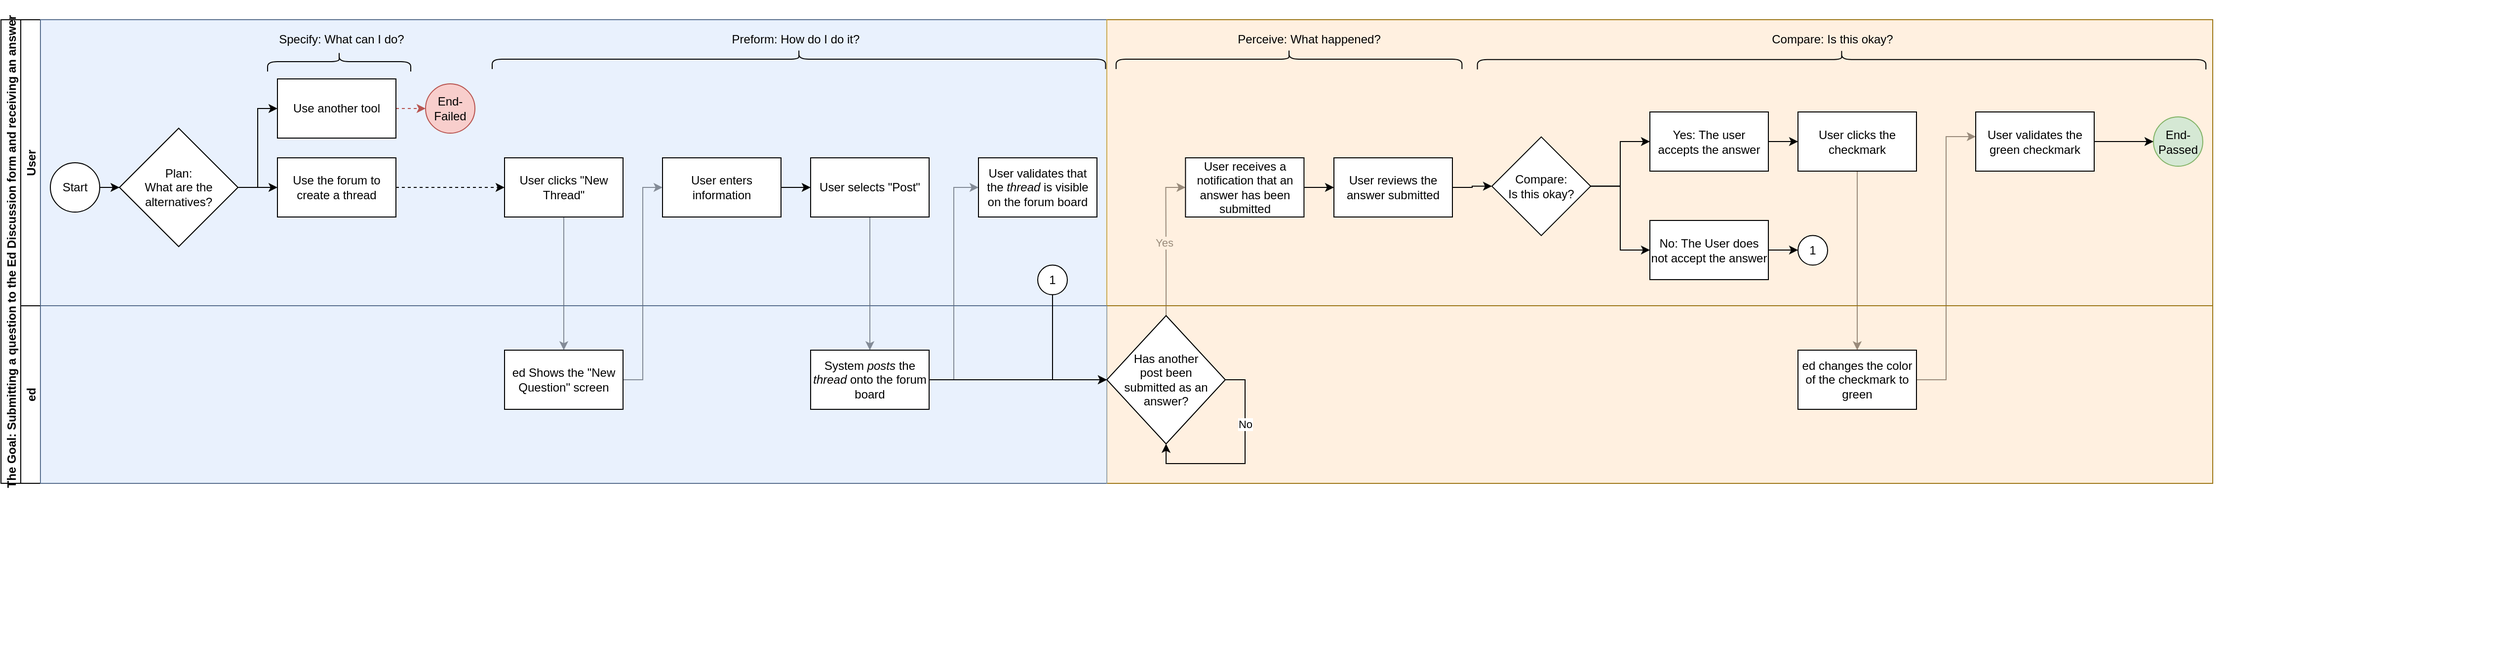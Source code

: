 <mxfile version="15.1.1" type="github">
  <diagram id="bCmKNj5f7RHXgJ8beAIc" name="Page-1">
    <mxGraphModel dx="3235" dy="2016" grid="1" gridSize="10" guides="1" tooltips="1" connect="1" arrows="1" fold="1" page="1" pageScale="1" pageWidth="850" pageHeight="1100" math="0" shadow="0">
      <root>
        <mxCell id="0" />
        <mxCell id="1" parent="0" />
        <mxCell id="VxFZvD04OOv--FYoLjof-6" value="" style="group;dashed=1;" vertex="1" connectable="0" parent="1">
          <mxGeometry x="-440" y="-210" width="2530" height="658.75" as="geometry" />
        </mxCell>
        <mxCell id="VxFZvD04OOv--FYoLjof-1" value="The Goal: Submitting a question to the Ed Discussion form and receiving an answer" style="swimlane;childLayout=stackLayout;resizeParent=1;resizeParentMax=0;horizontal=0;startSize=20;horizontalStack=0;" vertex="1" parent="VxFZvD04OOv--FYoLjof-6">
          <mxGeometry y="20" width="2240" height="470" as="geometry" />
        </mxCell>
        <mxCell id="VxFZvD04OOv--FYoLjof-47" style="edgeStyle=orthogonalEdgeStyle;rounded=0;orthogonalLoop=1;jettySize=auto;html=1;exitX=0.5;exitY=1;exitDx=0;exitDy=0;entryX=0.5;entryY=0;entryDx=0;entryDy=0;" edge="1" parent="VxFZvD04OOv--FYoLjof-1" source="VxFZvD04OOv--FYoLjof-18" target="VxFZvD04OOv--FYoLjof-19">
          <mxGeometry relative="1" as="geometry" />
        </mxCell>
        <mxCell id="VxFZvD04OOv--FYoLjof-48" style="edgeStyle=orthogonalEdgeStyle;rounded=0;orthogonalLoop=1;jettySize=auto;html=1;exitX=1;exitY=0.5;exitDx=0;exitDy=0;entryX=0;entryY=0.5;entryDx=0;entryDy=0;" edge="1" parent="VxFZvD04OOv--FYoLjof-1" source="VxFZvD04OOv--FYoLjof-19" target="VxFZvD04OOv--FYoLjof-20">
          <mxGeometry relative="1" as="geometry" />
        </mxCell>
        <mxCell id="VxFZvD04OOv--FYoLjof-50" style="edgeStyle=orthogonalEdgeStyle;rounded=0;orthogonalLoop=1;jettySize=auto;html=1;exitX=0.5;exitY=1;exitDx=0;exitDy=0;entryX=0.5;entryY=0;entryDx=0;entryDy=0;" edge="1" parent="VxFZvD04OOv--FYoLjof-1" source="VxFZvD04OOv--FYoLjof-21" target="VxFZvD04OOv--FYoLjof-22">
          <mxGeometry relative="1" as="geometry" />
        </mxCell>
        <mxCell id="VxFZvD04OOv--FYoLjof-51" style="edgeStyle=orthogonalEdgeStyle;rounded=0;orthogonalLoop=1;jettySize=auto;html=1;exitX=1;exitY=0.5;exitDx=0;exitDy=0;entryX=0;entryY=0.5;entryDx=0;entryDy=0;" edge="1" parent="VxFZvD04OOv--FYoLjof-1" source="VxFZvD04OOv--FYoLjof-22" target="VxFZvD04OOv--FYoLjof-24">
          <mxGeometry relative="1" as="geometry" />
        </mxCell>
        <mxCell id="VxFZvD04OOv--FYoLjof-55" style="edgeStyle=orthogonalEdgeStyle;rounded=0;orthogonalLoop=1;jettySize=auto;html=1;exitX=0.5;exitY=0;exitDx=0;exitDy=0;entryX=0;entryY=0.5;entryDx=0;entryDy=0;" edge="1" parent="VxFZvD04OOv--FYoLjof-1" source="VxFZvD04OOv--FYoLjof-23" target="VxFZvD04OOv--FYoLjof-54">
          <mxGeometry relative="1" as="geometry" />
        </mxCell>
        <mxCell id="VxFZvD04OOv--FYoLjof-62" value="Yes" style="edgeLabel;html=1;align=center;verticalAlign=middle;resizable=0;points=[];" vertex="1" connectable="0" parent="VxFZvD04OOv--FYoLjof-55">
          <mxGeometry x="-0.535" y="2" relative="1" as="geometry">
            <mxPoint y="-39" as="offset" />
          </mxGeometry>
        </mxCell>
        <mxCell id="VxFZvD04OOv--FYoLjof-75" style="edgeStyle=orthogonalEdgeStyle;rounded=0;orthogonalLoop=1;jettySize=auto;html=1;exitX=0.5;exitY=1;exitDx=0;exitDy=0;entryX=0.5;entryY=0;entryDx=0;entryDy=0;" edge="1" parent="VxFZvD04OOv--FYoLjof-1" source="VxFZvD04OOv--FYoLjof-69" target="VxFZvD04OOv--FYoLjof-70">
          <mxGeometry relative="1" as="geometry" />
        </mxCell>
        <mxCell id="VxFZvD04OOv--FYoLjof-76" style="edgeStyle=orthogonalEdgeStyle;rounded=0;orthogonalLoop=1;jettySize=auto;html=1;exitX=1;exitY=0.5;exitDx=0;exitDy=0;entryX=0;entryY=0.417;entryDx=0;entryDy=0;entryPerimeter=0;" edge="1" parent="VxFZvD04OOv--FYoLjof-1" source="VxFZvD04OOv--FYoLjof-70" target="VxFZvD04OOv--FYoLjof-71">
          <mxGeometry relative="1" as="geometry" />
        </mxCell>
        <mxCell id="VxFZvD04OOv--FYoLjof-2" value="User" style="swimlane;startSize=20;horizontal=0;" vertex="1" parent="VxFZvD04OOv--FYoLjof-1">
          <mxGeometry x="20" width="2220" height="290" as="geometry" />
        </mxCell>
        <mxCell id="VxFZvD04OOv--FYoLjof-97" value="" style="rounded=0;whiteSpace=wrap;html=1;strokeColor=#6c8ebf;fillColor=#dae8fc;opacity=60;" vertex="1" parent="VxFZvD04OOv--FYoLjof-2">
          <mxGeometry x="20" width="1080" height="290" as="geometry" />
        </mxCell>
        <mxCell id="VxFZvD04OOv--FYoLjof-98" value="" style="rounded=0;whiteSpace=wrap;html=1;fillColor=#ffe6cc;strokeColor=#d79b00;opacity=60;" vertex="1" parent="VxFZvD04OOv--FYoLjof-2">
          <mxGeometry x="1100" width="1120" height="290" as="geometry" />
        </mxCell>
        <mxCell id="VxFZvD04OOv--FYoLjof-40" value="" style="edgeStyle=orthogonalEdgeStyle;rounded=0;orthogonalLoop=1;jettySize=auto;html=1;" edge="1" parent="VxFZvD04OOv--FYoLjof-2" source="VxFZvD04OOv--FYoLjof-7" target="VxFZvD04OOv--FYoLjof-9">
          <mxGeometry relative="1" as="geometry" />
        </mxCell>
        <mxCell id="VxFZvD04OOv--FYoLjof-7" value="Start" style="ellipse;whiteSpace=wrap;html=1;aspect=fixed;" vertex="1" parent="VxFZvD04OOv--FYoLjof-2">
          <mxGeometry x="30" y="145" width="50" height="50" as="geometry" />
        </mxCell>
        <mxCell id="VxFZvD04OOv--FYoLjof-41" value="" style="edgeStyle=orthogonalEdgeStyle;rounded=0;orthogonalLoop=1;jettySize=auto;html=1;entryX=0;entryY=0.5;entryDx=0;entryDy=0;" edge="1" parent="VxFZvD04OOv--FYoLjof-2" source="VxFZvD04OOv--FYoLjof-9" target="VxFZvD04OOv--FYoLjof-11">
          <mxGeometry relative="1" as="geometry">
            <Array as="points">
              <mxPoint x="240" y="170" />
              <mxPoint x="240" y="90" />
            </Array>
          </mxGeometry>
        </mxCell>
        <mxCell id="VxFZvD04OOv--FYoLjof-80" style="edgeStyle=orthogonalEdgeStyle;rounded=0;orthogonalLoop=1;jettySize=auto;html=1;exitX=1;exitY=0.5;exitDx=0;exitDy=0;entryX=0;entryY=0.5;entryDx=0;entryDy=0;" edge="1" parent="VxFZvD04OOv--FYoLjof-2" source="VxFZvD04OOv--FYoLjof-9" target="VxFZvD04OOv--FYoLjof-10">
          <mxGeometry relative="1" as="geometry" />
        </mxCell>
        <mxCell id="VxFZvD04OOv--FYoLjof-9" value="&lt;span&gt;Plan:&lt;/span&gt;&lt;br&gt;&lt;span&gt;What are the alternatives?&lt;/span&gt;" style="rhombus;whiteSpace=wrap;html=1;" vertex="1" parent="VxFZvD04OOv--FYoLjof-2">
          <mxGeometry x="100" y="110" width="120" height="120" as="geometry" />
        </mxCell>
        <mxCell id="VxFZvD04OOv--FYoLjof-46" value="" style="edgeStyle=orthogonalEdgeStyle;rounded=0;orthogonalLoop=1;jettySize=auto;html=1;dashed=1;" edge="1" parent="VxFZvD04OOv--FYoLjof-2" source="VxFZvD04OOv--FYoLjof-10" target="VxFZvD04OOv--FYoLjof-18">
          <mxGeometry relative="1" as="geometry" />
        </mxCell>
        <mxCell id="VxFZvD04OOv--FYoLjof-10" value="Use the forum to create a thread" style="rounded=0;whiteSpace=wrap;html=1;" vertex="1" parent="VxFZvD04OOv--FYoLjof-2">
          <mxGeometry x="260" y="140" width="120" height="60" as="geometry" />
        </mxCell>
        <mxCell id="VxFZvD04OOv--FYoLjof-60" style="edgeStyle=orthogonalEdgeStyle;rounded=0;orthogonalLoop=1;jettySize=auto;html=1;exitX=1;exitY=0.5;exitDx=0;exitDy=0;entryX=0;entryY=0.5;entryDx=0;entryDy=0;fillColor=#f8cecc;strokeColor=#b85450;dashed=1;" edge="1" parent="VxFZvD04OOv--FYoLjof-2" source="VxFZvD04OOv--FYoLjof-11" target="VxFZvD04OOv--FYoLjof-14">
          <mxGeometry relative="1" as="geometry" />
        </mxCell>
        <mxCell id="VxFZvD04OOv--FYoLjof-11" value="Use another tool" style="rounded=0;whiteSpace=wrap;html=1;" vertex="1" parent="VxFZvD04OOv--FYoLjof-2">
          <mxGeometry x="260" y="60" width="120" height="60" as="geometry" />
        </mxCell>
        <mxCell id="VxFZvD04OOv--FYoLjof-14" value="End-Failed" style="ellipse;whiteSpace=wrap;html=1;aspect=fixed;fillColor=#f8cecc;strokeColor=#b85450;" vertex="1" parent="VxFZvD04OOv--FYoLjof-2">
          <mxGeometry x="410" y="65" width="50" height="50" as="geometry" />
        </mxCell>
        <mxCell id="VxFZvD04OOv--FYoLjof-17" value="Specify: What can I do?" style="text;html=1;strokeColor=none;fillColor=none;align=center;verticalAlign=middle;whiteSpace=wrap;rounded=0;" vertex="1" parent="VxFZvD04OOv--FYoLjof-2">
          <mxGeometry x="260" y="10" width="130" height="20" as="geometry" />
        </mxCell>
        <mxCell id="VxFZvD04OOv--FYoLjof-18" value="User clicks &quot;New Thread&quot;" style="rounded=0;whiteSpace=wrap;html=1;" vertex="1" parent="VxFZvD04OOv--FYoLjof-2">
          <mxGeometry x="490" y="140" width="120" height="60" as="geometry" />
        </mxCell>
        <mxCell id="VxFZvD04OOv--FYoLjof-49" style="edgeStyle=orthogonalEdgeStyle;rounded=0;orthogonalLoop=1;jettySize=auto;html=1;exitX=1;exitY=0.5;exitDx=0;exitDy=0;entryX=0;entryY=0.5;entryDx=0;entryDy=0;" edge="1" parent="VxFZvD04OOv--FYoLjof-2" source="VxFZvD04OOv--FYoLjof-20" target="VxFZvD04OOv--FYoLjof-21">
          <mxGeometry relative="1" as="geometry" />
        </mxCell>
        <mxCell id="VxFZvD04OOv--FYoLjof-20" value="User enters information" style="rounded=0;whiteSpace=wrap;html=1;" vertex="1" parent="VxFZvD04OOv--FYoLjof-2">
          <mxGeometry x="650" y="140" width="120" height="60" as="geometry" />
        </mxCell>
        <mxCell id="VxFZvD04OOv--FYoLjof-21" value="User selects &quot;Post&quot;" style="rounded=0;whiteSpace=wrap;html=1;" vertex="1" parent="VxFZvD04OOv--FYoLjof-2">
          <mxGeometry x="800" y="140" width="120" height="60" as="geometry" />
        </mxCell>
        <mxCell id="VxFZvD04OOv--FYoLjof-24" value="User validates that the &lt;i&gt;thread &lt;/i&gt;is visible on the forum board" style="rounded=0;whiteSpace=wrap;html=1;" vertex="1" parent="VxFZvD04OOv--FYoLjof-2">
          <mxGeometry x="970" y="140" width="120" height="60" as="geometry" />
        </mxCell>
        <mxCell id="VxFZvD04OOv--FYoLjof-64" value="" style="edgeStyle=orthogonalEdgeStyle;rounded=0;orthogonalLoop=1;jettySize=auto;html=1;" edge="1" parent="VxFZvD04OOv--FYoLjof-2" source="VxFZvD04OOv--FYoLjof-54" target="VxFZvD04OOv--FYoLjof-56">
          <mxGeometry relative="1" as="geometry" />
        </mxCell>
        <mxCell id="VxFZvD04OOv--FYoLjof-54" value="User receives a notification that an answer has been submitted" style="rounded=0;whiteSpace=wrap;html=1;" vertex="1" parent="VxFZvD04OOv--FYoLjof-2">
          <mxGeometry x="1179.68" y="140" width="120" height="60" as="geometry" />
        </mxCell>
        <mxCell id="VxFZvD04OOv--FYoLjof-65" value="" style="edgeStyle=orthogonalEdgeStyle;rounded=0;orthogonalLoop=1;jettySize=auto;html=1;" edge="1" parent="VxFZvD04OOv--FYoLjof-2" source="VxFZvD04OOv--FYoLjof-56" target="VxFZvD04OOv--FYoLjof-57">
          <mxGeometry relative="1" as="geometry" />
        </mxCell>
        <mxCell id="VxFZvD04OOv--FYoLjof-56" value="User reviews the answer submitted" style="rounded=0;whiteSpace=wrap;html=1;" vertex="1" parent="VxFZvD04OOv--FYoLjof-2">
          <mxGeometry x="1330" y="140" width="120" height="60" as="geometry" />
        </mxCell>
        <mxCell id="VxFZvD04OOv--FYoLjof-66" value="" style="edgeStyle=orthogonalEdgeStyle;rounded=0;orthogonalLoop=1;jettySize=auto;html=1;" edge="1" parent="VxFZvD04OOv--FYoLjof-2" source="VxFZvD04OOv--FYoLjof-57" target="VxFZvD04OOv--FYoLjof-59">
          <mxGeometry relative="1" as="geometry" />
        </mxCell>
        <mxCell id="VxFZvD04OOv--FYoLjof-67" style="edgeStyle=orthogonalEdgeStyle;rounded=0;orthogonalLoop=1;jettySize=auto;html=1;exitX=1;exitY=0.5;exitDx=0;exitDy=0;entryX=0;entryY=0.5;entryDx=0;entryDy=0;" edge="1" parent="VxFZvD04OOv--FYoLjof-2" source="VxFZvD04OOv--FYoLjof-57" target="VxFZvD04OOv--FYoLjof-58">
          <mxGeometry relative="1" as="geometry" />
        </mxCell>
        <mxCell id="VxFZvD04OOv--FYoLjof-57" value="Compare:&lt;br&gt;Is this okay?" style="rhombus;whiteSpace=wrap;html=1;" vertex="1" parent="VxFZvD04OOv--FYoLjof-2">
          <mxGeometry x="1490" y="118.81" width="100" height="100" as="geometry" />
        </mxCell>
        <mxCell id="VxFZvD04OOv--FYoLjof-74" value="" style="edgeStyle=orthogonalEdgeStyle;rounded=0;orthogonalLoop=1;jettySize=auto;html=1;" edge="1" parent="VxFZvD04OOv--FYoLjof-2" source="VxFZvD04OOv--FYoLjof-58" target="VxFZvD04OOv--FYoLjof-69">
          <mxGeometry relative="1" as="geometry" />
        </mxCell>
        <mxCell id="VxFZvD04OOv--FYoLjof-58" value="Yes: The user accepts the answer" style="rounded=0;whiteSpace=wrap;html=1;" vertex="1" parent="VxFZvD04OOv--FYoLjof-2">
          <mxGeometry x="1650" y="93.5" width="120" height="60" as="geometry" />
        </mxCell>
        <mxCell id="VxFZvD04OOv--FYoLjof-82" style="edgeStyle=orthogonalEdgeStyle;rounded=0;orthogonalLoop=1;jettySize=auto;html=1;exitX=1;exitY=0.5;exitDx=0;exitDy=0;entryX=0;entryY=0.5;entryDx=0;entryDy=0;" edge="1" parent="VxFZvD04OOv--FYoLjof-2" source="VxFZvD04OOv--FYoLjof-59" target="VxFZvD04OOv--FYoLjof-63">
          <mxGeometry relative="1" as="geometry" />
        </mxCell>
        <mxCell id="VxFZvD04OOv--FYoLjof-59" value="No: The User does not accept the answer" style="rounded=0;whiteSpace=wrap;html=1;" vertex="1" parent="VxFZvD04OOv--FYoLjof-2">
          <mxGeometry x="1650" y="203.5" width="120" height="60" as="geometry" />
        </mxCell>
        <mxCell id="VxFZvD04OOv--FYoLjof-38" value="" style="shape=curlyBracket;whiteSpace=wrap;html=1;rounded=1;rotation=90;" vertex="1" parent="VxFZvD04OOv--FYoLjof-2">
          <mxGeometry x="778.12" y="-270.63" width="20" height="621.25" as="geometry" />
        </mxCell>
        <mxCell id="VxFZvD04OOv--FYoLjof-39" value="Preform: How do I do it?" style="text;html=1;strokeColor=none;fillColor=none;align=center;verticalAlign=middle;whiteSpace=wrap;rounded=0;" vertex="1" parent="VxFZvD04OOv--FYoLjof-2">
          <mxGeometry x="640" y="10" width="290" height="20" as="geometry" />
        </mxCell>
        <mxCell id="VxFZvD04OOv--FYoLjof-69" value="User clicks the checkmark" style="rounded=0;whiteSpace=wrap;html=1;" vertex="1" parent="VxFZvD04OOv--FYoLjof-2">
          <mxGeometry x="1800" y="93.5" width="120" height="60" as="geometry" />
        </mxCell>
        <mxCell id="VxFZvD04OOv--FYoLjof-71" value="User validates the green checkmark" style="rounded=0;whiteSpace=wrap;html=1;" vertex="1" parent="VxFZvD04OOv--FYoLjof-2">
          <mxGeometry x="1980" y="93.5" width="120" height="60" as="geometry" />
        </mxCell>
        <mxCell id="VxFZvD04OOv--FYoLjof-15" value="End-Passed" style="ellipse;whiteSpace=wrap;html=1;aspect=fixed;fillColor=#d5e8d4;strokeColor=#82b366;" vertex="1" parent="VxFZvD04OOv--FYoLjof-2">
          <mxGeometry x="2160" y="98.5" width="50" height="50" as="geometry" />
        </mxCell>
        <mxCell id="VxFZvD04OOv--FYoLjof-72" value="" style="shape=curlyBracket;whiteSpace=wrap;html=1;rounded=1;rotation=90;" vertex="1" parent="VxFZvD04OOv--FYoLjof-2">
          <mxGeometry x="1274.53" y="-135.16" width="20" height="350.31" as="geometry" />
        </mxCell>
        <mxCell id="VxFZvD04OOv--FYoLjof-73" value="Perceive: What happened?" style="text;html=1;strokeColor=none;fillColor=none;align=center;verticalAlign=middle;whiteSpace=wrap;rounded=0;" vertex="1" parent="VxFZvD04OOv--FYoLjof-2">
          <mxGeometry x="1160" y="10" width="290" height="20" as="geometry" />
        </mxCell>
        <mxCell id="VxFZvD04OOv--FYoLjof-77" style="edgeStyle=orthogonalEdgeStyle;rounded=0;orthogonalLoop=1;jettySize=auto;html=1;exitX=1;exitY=0.5;exitDx=0;exitDy=0;entryX=0;entryY=0.5;entryDx=0;entryDy=0;" edge="1" parent="VxFZvD04OOv--FYoLjof-2" source="VxFZvD04OOv--FYoLjof-71" target="VxFZvD04OOv--FYoLjof-15">
          <mxGeometry relative="1" as="geometry">
            <mxPoint x="2150.0" y="123.569" as="targetPoint" />
          </mxGeometry>
        </mxCell>
        <mxCell id="VxFZvD04OOv--FYoLjof-63" value="1" style="ellipse;whiteSpace=wrap;html=1;aspect=fixed;" vertex="1" parent="VxFZvD04OOv--FYoLjof-2">
          <mxGeometry x="1800" y="218.81" width="30" height="30" as="geometry" />
        </mxCell>
        <mxCell id="VxFZvD04OOv--FYoLjof-78" value="1" style="ellipse;whiteSpace=wrap;html=1;aspect=fixed;" vertex="1" parent="VxFZvD04OOv--FYoLjof-2">
          <mxGeometry x="1030" y="248.81" width="30" height="30" as="geometry" />
        </mxCell>
        <mxCell id="VxFZvD04OOv--FYoLjof-91" value="Compare: Is this okay?" style="text;html=1;strokeColor=none;fillColor=none;align=center;verticalAlign=middle;whiteSpace=wrap;rounded=0;" vertex="1" parent="VxFZvD04OOv--FYoLjof-2">
          <mxGeometry x="1690" y="10" width="290" height="20" as="geometry" />
        </mxCell>
        <mxCell id="VxFZvD04OOv--FYoLjof-3" value="ed" style="swimlane;startSize=20;horizontal=0;" vertex="1" parent="VxFZvD04OOv--FYoLjof-1">
          <mxGeometry x="20" y="290" width="2220" height="180" as="geometry" />
        </mxCell>
        <mxCell id="VxFZvD04OOv--FYoLjof-100" value="" style="rounded=0;whiteSpace=wrap;html=1;fillColor=#ffe6cc;strokeColor=#d79b00;opacity=60;" vertex="1" parent="VxFZvD04OOv--FYoLjof-3">
          <mxGeometry x="1100" width="1120" height="180" as="geometry" />
        </mxCell>
        <mxCell id="VxFZvD04OOv--FYoLjof-99" value="" style="rounded=0;whiteSpace=wrap;html=1;fillColor=#dae8fc;strokeColor=#6c8ebf;opacity=60;" vertex="1" parent="VxFZvD04OOv--FYoLjof-3">
          <mxGeometry x="20" width="1080" height="180" as="geometry" />
        </mxCell>
        <mxCell id="VxFZvD04OOv--FYoLjof-19" value="ed Shows the &quot;New Question&quot; screen" style="rounded=0;whiteSpace=wrap;html=1;" vertex="1" parent="VxFZvD04OOv--FYoLjof-3">
          <mxGeometry x="490" y="45" width="120" height="60" as="geometry" />
        </mxCell>
        <mxCell id="VxFZvD04OOv--FYoLjof-52" style="edgeStyle=orthogonalEdgeStyle;rounded=0;orthogonalLoop=1;jettySize=auto;html=1;exitX=1;exitY=0.5;exitDx=0;exitDy=0;entryX=0;entryY=0.5;entryDx=0;entryDy=0;" edge="1" parent="VxFZvD04OOv--FYoLjof-3" source="VxFZvD04OOv--FYoLjof-22" target="VxFZvD04OOv--FYoLjof-23">
          <mxGeometry relative="1" as="geometry" />
        </mxCell>
        <mxCell id="VxFZvD04OOv--FYoLjof-22" value="System &lt;i&gt;posts &lt;/i&gt;the &lt;i&gt;thread &lt;/i&gt;onto the forum board" style="rounded=0;whiteSpace=wrap;html=1;" vertex="1" parent="VxFZvD04OOv--FYoLjof-3">
          <mxGeometry x="800" y="45" width="120" height="60" as="geometry" />
        </mxCell>
        <mxCell id="VxFZvD04OOv--FYoLjof-23" value="Has another &lt;br&gt;post been &lt;br&gt;submitted as an answer?" style="rhombus;whiteSpace=wrap;html=1;" vertex="1" parent="VxFZvD04OOv--FYoLjof-3">
          <mxGeometry x="1100" y="10" width="120" height="130" as="geometry" />
        </mxCell>
        <mxCell id="VxFZvD04OOv--FYoLjof-53" style="edgeStyle=orthogonalEdgeStyle;rounded=0;orthogonalLoop=1;jettySize=auto;html=1;exitX=1;exitY=0.5;exitDx=0;exitDy=0;" edge="1" parent="VxFZvD04OOv--FYoLjof-3" source="VxFZvD04OOv--FYoLjof-23" target="VxFZvD04OOv--FYoLjof-23">
          <mxGeometry relative="1" as="geometry">
            <mxPoint x="1340.0" y="75.069" as="targetPoint" />
            <Array as="points">
              <mxPoint x="1240" y="75" />
              <mxPoint x="1240" y="160" />
              <mxPoint x="1160" y="160" />
            </Array>
          </mxGeometry>
        </mxCell>
        <mxCell id="VxFZvD04OOv--FYoLjof-61" value="No" style="edgeLabel;html=1;align=center;verticalAlign=middle;resizable=0;points=[];" vertex="1" connectable="0" parent="VxFZvD04OOv--FYoLjof-53">
          <mxGeometry x="-0.565" relative="1" as="geometry">
            <mxPoint y="20" as="offset" />
          </mxGeometry>
        </mxCell>
        <mxCell id="VxFZvD04OOv--FYoLjof-70" value="ed changes the color of the checkmark to green" style="rounded=0;whiteSpace=wrap;html=1;" vertex="1" parent="VxFZvD04OOv--FYoLjof-3">
          <mxGeometry x="1800" y="45" width="120" height="60" as="geometry" />
        </mxCell>
        <mxCell id="VxFZvD04OOv--FYoLjof-81" style="edgeStyle=orthogonalEdgeStyle;rounded=0;orthogonalLoop=1;jettySize=auto;html=1;exitX=0.5;exitY=1;exitDx=0;exitDy=0;entryX=0;entryY=0.5;entryDx=0;entryDy=0;" edge="1" parent="VxFZvD04OOv--FYoLjof-1" source="VxFZvD04OOv--FYoLjof-78" target="VxFZvD04OOv--FYoLjof-23">
          <mxGeometry relative="1" as="geometry" />
        </mxCell>
        <mxCell id="VxFZvD04OOv--FYoLjof-16" value="" style="shape=curlyBracket;whiteSpace=wrap;html=1;rounded=1;rotation=90;" vertex="1" parent="1">
          <mxGeometry x="-107.5" y="-220" width="20" height="145" as="geometry" />
        </mxCell>
        <mxCell id="VxFZvD04OOv--FYoLjof-90" value="" style="shape=curlyBracket;whiteSpace=wrap;html=1;rounded=1;rotation=90;" vertex="1" parent="1">
          <mxGeometry x="1414.22" y="-518.59" width="20" height="737.81" as="geometry" />
        </mxCell>
      </root>
    </mxGraphModel>
  </diagram>
</mxfile>
